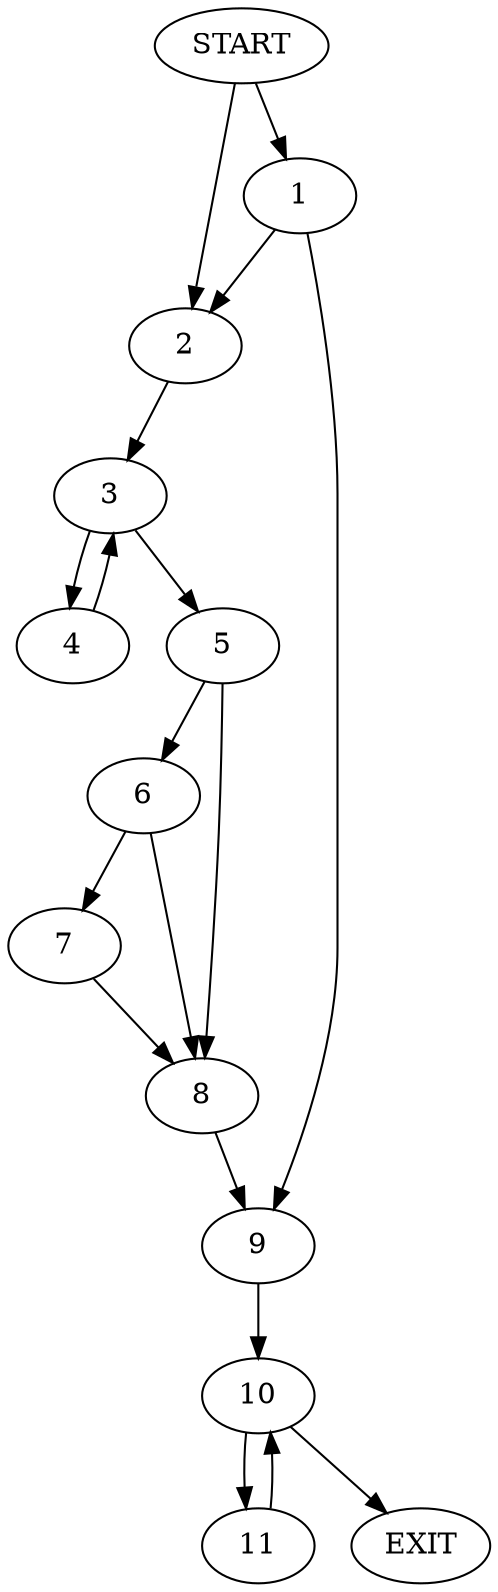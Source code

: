 digraph { 
0 [label="START"];
1;
2;
3;
4;
5;
6;
7;
8;
9;
10;
11;
12[label="EXIT"];
0 -> 2;
0 -> 1;
1 -> 2;
1 -> 9;
2 -> 3;
3 -> 4;
3 -> 5;
4 -> 3;
5 -> 6;
5 -> 8;
6 -> 7;
6 -> 8;
7 -> 8;
8 -> 9;
9 -> 10;
10 -> 11;
10 -> 12;
11 -> 10;
}